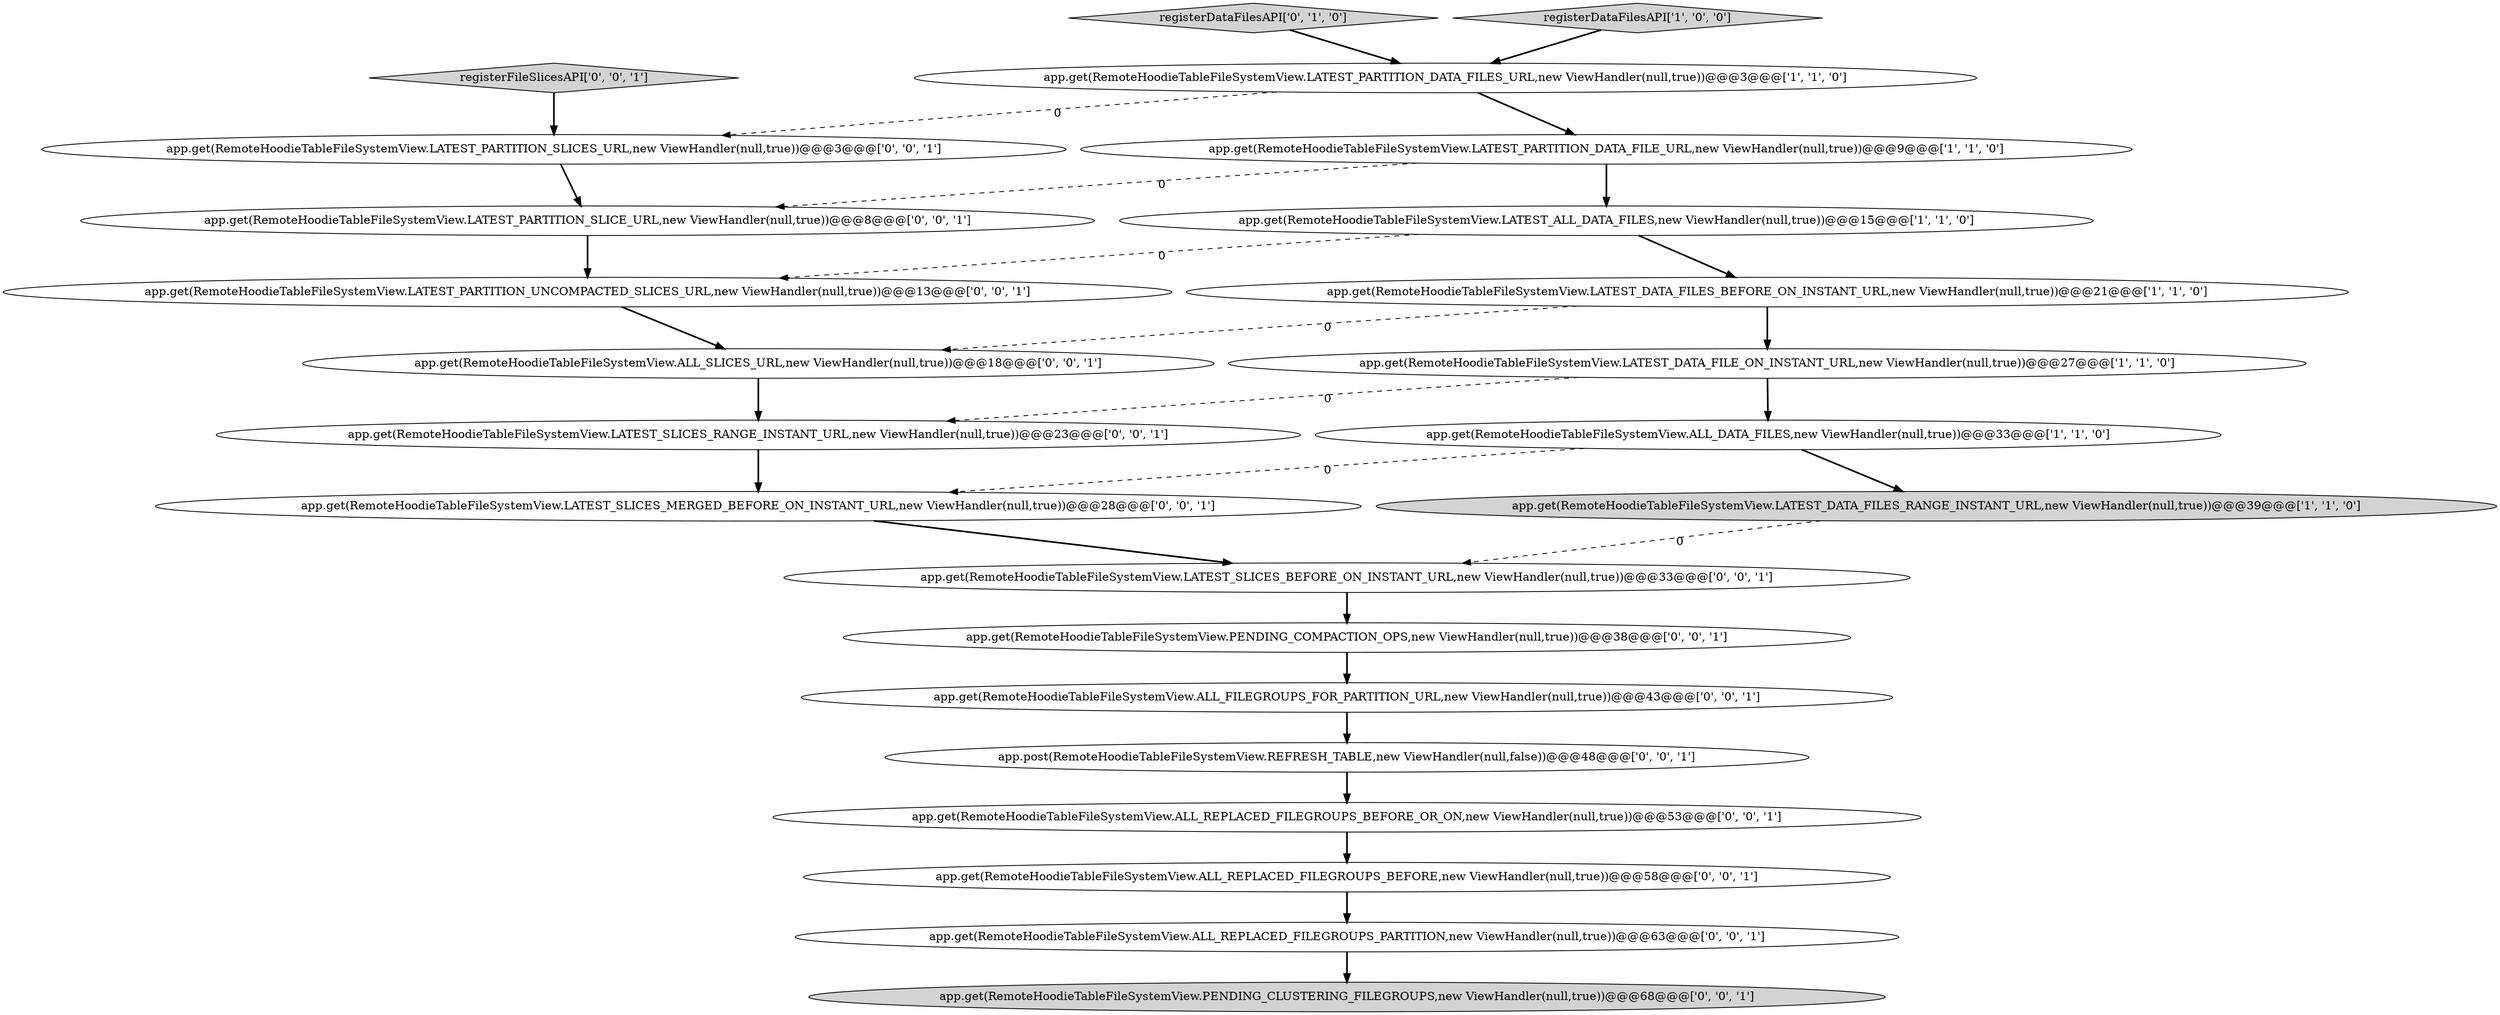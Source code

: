 digraph {
11 [style = filled, label = "app.get(RemoteHoodieTableFileSystemView.PENDING_COMPACTION_OPS,new ViewHandler(null,true))@@@38@@@['0', '0', '1']", fillcolor = white, shape = ellipse image = "AAA0AAABBB3BBB"];
15 [style = filled, label = "app.get(RemoteHoodieTableFileSystemView.ALL_REPLACED_FILEGROUPS_BEFORE_OR_ON,new ViewHandler(null,true))@@@53@@@['0', '0', '1']", fillcolor = white, shape = ellipse image = "AAA0AAABBB3BBB"];
21 [style = filled, label = "registerFileSlicesAPI['0', '0', '1']", fillcolor = lightgray, shape = diamond image = "AAA0AAABBB3BBB"];
22 [style = filled, label = "app.get(RemoteHoodieTableFileSystemView.LATEST_PARTITION_SLICES_URL,new ViewHandler(null,true))@@@3@@@['0', '0', '1']", fillcolor = white, shape = ellipse image = "AAA0AAABBB3BBB"];
8 [style = filled, label = "registerDataFilesAPI['0', '1', '0']", fillcolor = lightgray, shape = diamond image = "AAA0AAABBB2BBB"];
0 [style = filled, label = "app.get(RemoteHoodieTableFileSystemView.LATEST_ALL_DATA_FILES,new ViewHandler(null,true))@@@15@@@['1', '1', '0']", fillcolor = white, shape = ellipse image = "AAA0AAABBB1BBB"];
6 [style = filled, label = "registerDataFilesAPI['1', '0', '0']", fillcolor = lightgray, shape = diamond image = "AAA0AAABBB1BBB"];
3 [style = filled, label = "app.get(RemoteHoodieTableFileSystemView.LATEST_PARTITION_DATA_FILES_URL,new ViewHandler(null,true))@@@3@@@['1', '1', '0']", fillcolor = white, shape = ellipse image = "AAA0AAABBB1BBB"];
5 [style = filled, label = "app.get(RemoteHoodieTableFileSystemView.LATEST_DATA_FILES_RANGE_INSTANT_URL,new ViewHandler(null,true))@@@39@@@['1', '1', '0']", fillcolor = lightgray, shape = ellipse image = "AAA0AAABBB1BBB"];
16 [style = filled, label = "app.get(RemoteHoodieTableFileSystemView.ALL_REPLACED_FILEGROUPS_BEFORE,new ViewHandler(null,true))@@@58@@@['0', '0', '1']", fillcolor = white, shape = ellipse image = "AAA0AAABBB3BBB"];
12 [style = filled, label = "app.get(RemoteHoodieTableFileSystemView.ALL_REPLACED_FILEGROUPS_PARTITION,new ViewHandler(null,true))@@@63@@@['0', '0', '1']", fillcolor = white, shape = ellipse image = "AAA0AAABBB3BBB"];
17 [style = filled, label = "app.post(RemoteHoodieTableFileSystemView.REFRESH_TABLE,new ViewHandler(null,false))@@@48@@@['0', '0', '1']", fillcolor = white, shape = ellipse image = "AAA0AAABBB3BBB"];
2 [style = filled, label = "app.get(RemoteHoodieTableFileSystemView.ALL_DATA_FILES,new ViewHandler(null,true))@@@33@@@['1', '1', '0']", fillcolor = white, shape = ellipse image = "AAA0AAABBB1BBB"];
20 [style = filled, label = "app.get(RemoteHoodieTableFileSystemView.ALL_FILEGROUPS_FOR_PARTITION_URL,new ViewHandler(null,true))@@@43@@@['0', '0', '1']", fillcolor = white, shape = ellipse image = "AAA0AAABBB3BBB"];
19 [style = filled, label = "app.get(RemoteHoodieTableFileSystemView.LATEST_SLICES_MERGED_BEFORE_ON_INSTANT_URL,new ViewHandler(null,true))@@@28@@@['0', '0', '1']", fillcolor = white, shape = ellipse image = "AAA0AAABBB3BBB"];
23 [style = filled, label = "app.get(RemoteHoodieTableFileSystemView.LATEST_SLICES_BEFORE_ON_INSTANT_URL,new ViewHandler(null,true))@@@33@@@['0', '0', '1']", fillcolor = white, shape = ellipse image = "AAA0AAABBB3BBB"];
1 [style = filled, label = "app.get(RemoteHoodieTableFileSystemView.LATEST_DATA_FILE_ON_INSTANT_URL,new ViewHandler(null,true))@@@27@@@['1', '1', '0']", fillcolor = white, shape = ellipse image = "AAA0AAABBB1BBB"];
13 [style = filled, label = "app.get(RemoteHoodieTableFileSystemView.LATEST_PARTITION_UNCOMPACTED_SLICES_URL,new ViewHandler(null,true))@@@13@@@['0', '0', '1']", fillcolor = white, shape = ellipse image = "AAA0AAABBB3BBB"];
4 [style = filled, label = "app.get(RemoteHoodieTableFileSystemView.LATEST_DATA_FILES_BEFORE_ON_INSTANT_URL,new ViewHandler(null,true))@@@21@@@['1', '1', '0']", fillcolor = white, shape = ellipse image = "AAA0AAABBB1BBB"];
14 [style = filled, label = "app.get(RemoteHoodieTableFileSystemView.ALL_SLICES_URL,new ViewHandler(null,true))@@@18@@@['0', '0', '1']", fillcolor = white, shape = ellipse image = "AAA0AAABBB3BBB"];
7 [style = filled, label = "app.get(RemoteHoodieTableFileSystemView.LATEST_PARTITION_DATA_FILE_URL,new ViewHandler(null,true))@@@9@@@['1', '1', '0']", fillcolor = white, shape = ellipse image = "AAA0AAABBB1BBB"];
18 [style = filled, label = "app.get(RemoteHoodieTableFileSystemView.PENDING_CLUSTERING_FILEGROUPS,new ViewHandler(null,true))@@@68@@@['0', '0', '1']", fillcolor = lightgray, shape = ellipse image = "AAA0AAABBB3BBB"];
10 [style = filled, label = "app.get(RemoteHoodieTableFileSystemView.LATEST_SLICES_RANGE_INSTANT_URL,new ViewHandler(null,true))@@@23@@@['0', '0', '1']", fillcolor = white, shape = ellipse image = "AAA0AAABBB3BBB"];
9 [style = filled, label = "app.get(RemoteHoodieTableFileSystemView.LATEST_PARTITION_SLICE_URL,new ViewHandler(null,true))@@@8@@@['0', '0', '1']", fillcolor = white, shape = ellipse image = "AAA0AAABBB3BBB"];
4->14 [style = dashed, label="0"];
0->4 [style = bold, label=""];
11->20 [style = bold, label=""];
21->22 [style = bold, label=""];
3->22 [style = dashed, label="0"];
2->5 [style = bold, label=""];
9->13 [style = bold, label=""];
23->11 [style = bold, label=""];
19->23 [style = bold, label=""];
3->7 [style = bold, label=""];
22->9 [style = bold, label=""];
0->13 [style = dashed, label="0"];
8->3 [style = bold, label=""];
4->1 [style = bold, label=""];
10->19 [style = bold, label=""];
7->9 [style = dashed, label="0"];
16->12 [style = bold, label=""];
2->19 [style = dashed, label="0"];
17->15 [style = bold, label=""];
5->23 [style = dashed, label="0"];
7->0 [style = bold, label=""];
6->3 [style = bold, label=""];
1->10 [style = dashed, label="0"];
15->16 [style = bold, label=""];
12->18 [style = bold, label=""];
20->17 [style = bold, label=""];
13->14 [style = bold, label=""];
14->10 [style = bold, label=""];
1->2 [style = bold, label=""];
}
